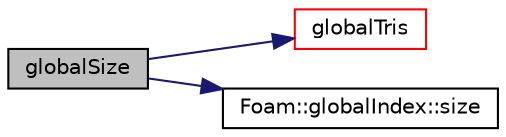digraph "globalSize"
{
  bgcolor="transparent";
  edge [fontname="Helvetica",fontsize="10",labelfontname="Helvetica",labelfontsize="10"];
  node [fontname="Helvetica",fontsize="10",shape=record];
  rankdir="LR";
  Node1 [label="globalSize",height=0.2,width=0.4,color="black", fillcolor="grey75", style="filled", fontcolor="black"];
  Node1 -> Node2 [color="midnightblue",fontsize="10",style="solid",fontname="Helvetica"];
  Node2 [label="globalTris",height=0.2,width=0.4,color="red",URL="$a00559.html#aa16881fce82f14f30ff03e244df2bc4c",tooltip="Triangle indexing (demand driven) "];
  Node1 -> Node3 [color="midnightblue",fontsize="10",style="solid",fontname="Helvetica"];
  Node3 [label="Foam::globalIndex::size",height=0.2,width=0.4,color="black",URL="$a00931.html#a723361dc2020160f5492e8fe2d09fa44",tooltip="Global sum of localSizes. "];
}
